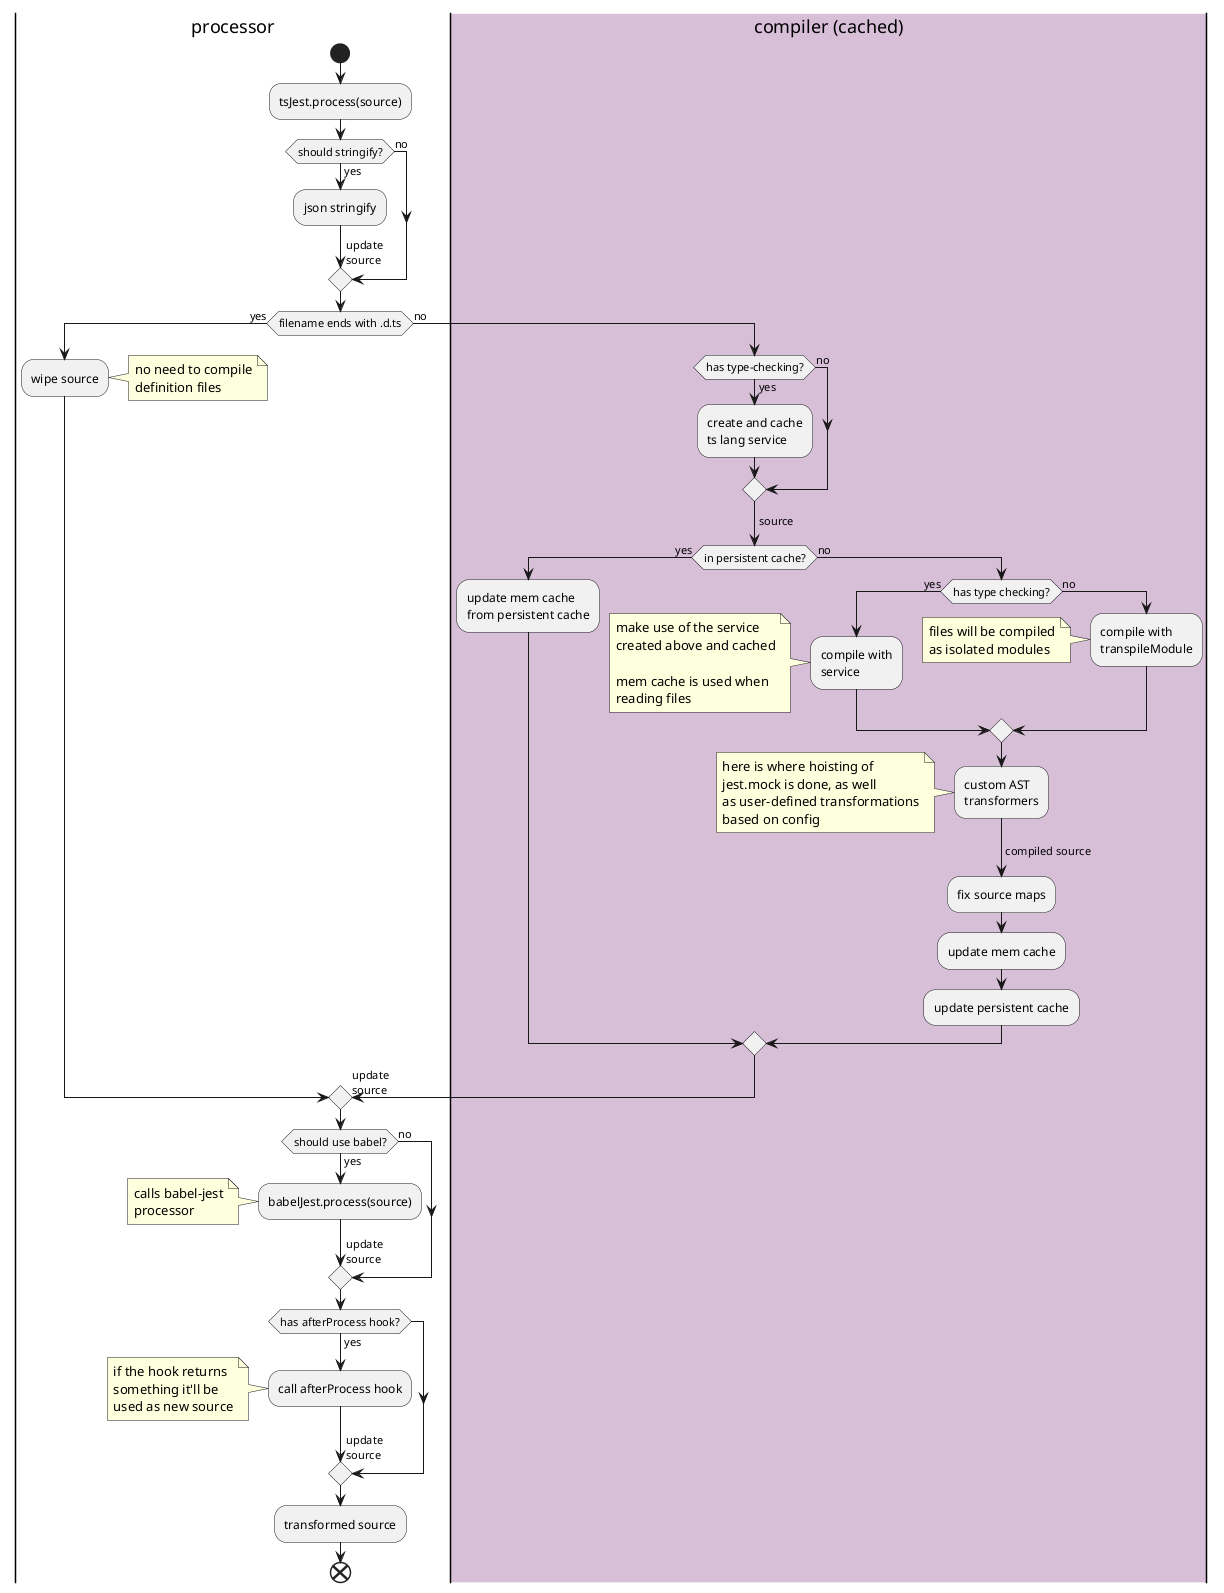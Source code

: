 @startuml


|processor|
start

:tsJest.process(source);

if (should stringify?) then (yes)
  :json stringify;
  -> update
  source;

else (no)
endif

if (filename ends with .d.ts) then (yes)
  :wipe source;
  note right
    no need to compile
    definition files
  end note

else (no)

  |#Thistle|compiler (cached)|
  if (has type-checking?) then (yes)
    :create and cache
    ts lang service;
  else (no)
  endif

  -> source;

  if (in persistent cache?) then (yes)
    :update mem cache
    from persistent cache;

  else (no)
    if (has type checking?) then (yes)
      :compile with
      service;
      note left
        make use of the service
        created above and cached

        mem cache is used when
        reading files
      end note

    else (no)
      :compile with
      transpileModule;
      note left
        files will be compiled
        as isolated modules
      end note

    endif

    :custom AST
    transformers;
    note left
      here is where hoisting of
      jest.mock is done, as well
      as user-defined transformations
      based on config
    end note

    -> compiled source;

    :fix source maps;
    :update mem cache;
    :update persistent cache;

  endif
  |processor|

  -> update
  source;

endif

if (should use babel?) then (yes)
  :babelJest.process(source);
  note left
    calls babel-jest
    processor
  end note
  -> update
  source;

else (no)
endif

if (has afterProcess hook?) then (yes)
  :call afterProcess hook;
  -> update
  source;
  note left
    if the hook returns
    something it'll be
    used as new source
  end note

endif

:transformed source;

end


@enduml